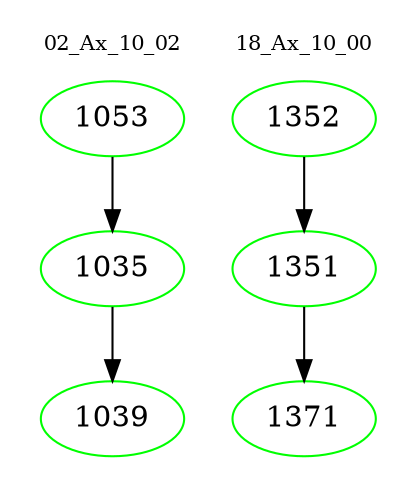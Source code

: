 digraph{
subgraph cluster_0 {
color = white
label = "02_Ax_10_02";
fontsize=10;
T0_1053 [label="1053", color="green"]
T0_1053 -> T0_1035 [color="black"]
T0_1035 [label="1035", color="green"]
T0_1035 -> T0_1039 [color="black"]
T0_1039 [label="1039", color="green"]
}
subgraph cluster_1 {
color = white
label = "18_Ax_10_00";
fontsize=10;
T1_1352 [label="1352", color="green"]
T1_1352 -> T1_1351 [color="black"]
T1_1351 [label="1351", color="green"]
T1_1351 -> T1_1371 [color="black"]
T1_1371 [label="1371", color="green"]
}
}
